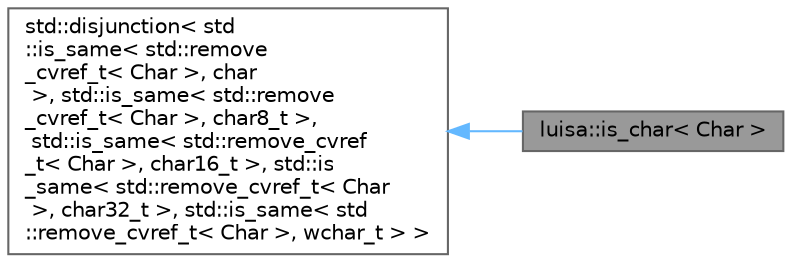 digraph "luisa::is_char&lt; Char &gt;"
{
 // LATEX_PDF_SIZE
  bgcolor="transparent";
  edge [fontname=Helvetica,fontsize=10,labelfontname=Helvetica,labelfontsize=10];
  node [fontname=Helvetica,fontsize=10,shape=box,height=0.2,width=0.4];
  rankdir="LR";
  Node1 [id="Node000001",label="luisa::is_char\< Char \>",height=0.2,width=0.4,color="gray40", fillcolor="grey60", style="filled", fontcolor="black",tooltip=" "];
  Node2 -> Node1 [id="edge1_Node000001_Node000002",dir="back",color="steelblue1",style="solid",tooltip=" "];
  Node2 [id="Node000002",label="std::disjunction\< std\l::is_same\< std::remove\l_cvref_t\< Char \>, char\l \>, std::is_same\< std::remove\l_cvref_t\< Char \>, char8_t \>,\l std::is_same\< std::remove_cvref\l_t\< Char \>, char16_t \>, std::is\l_same\< std::remove_cvref_t\< Char\l \>, char32_t \>, std::is_same\< std\l::remove_cvref_t\< Char \>, wchar_t \> \>",height=0.2,width=0.4,color="gray40", fillcolor="white", style="filled",tooltip=" "];
}
